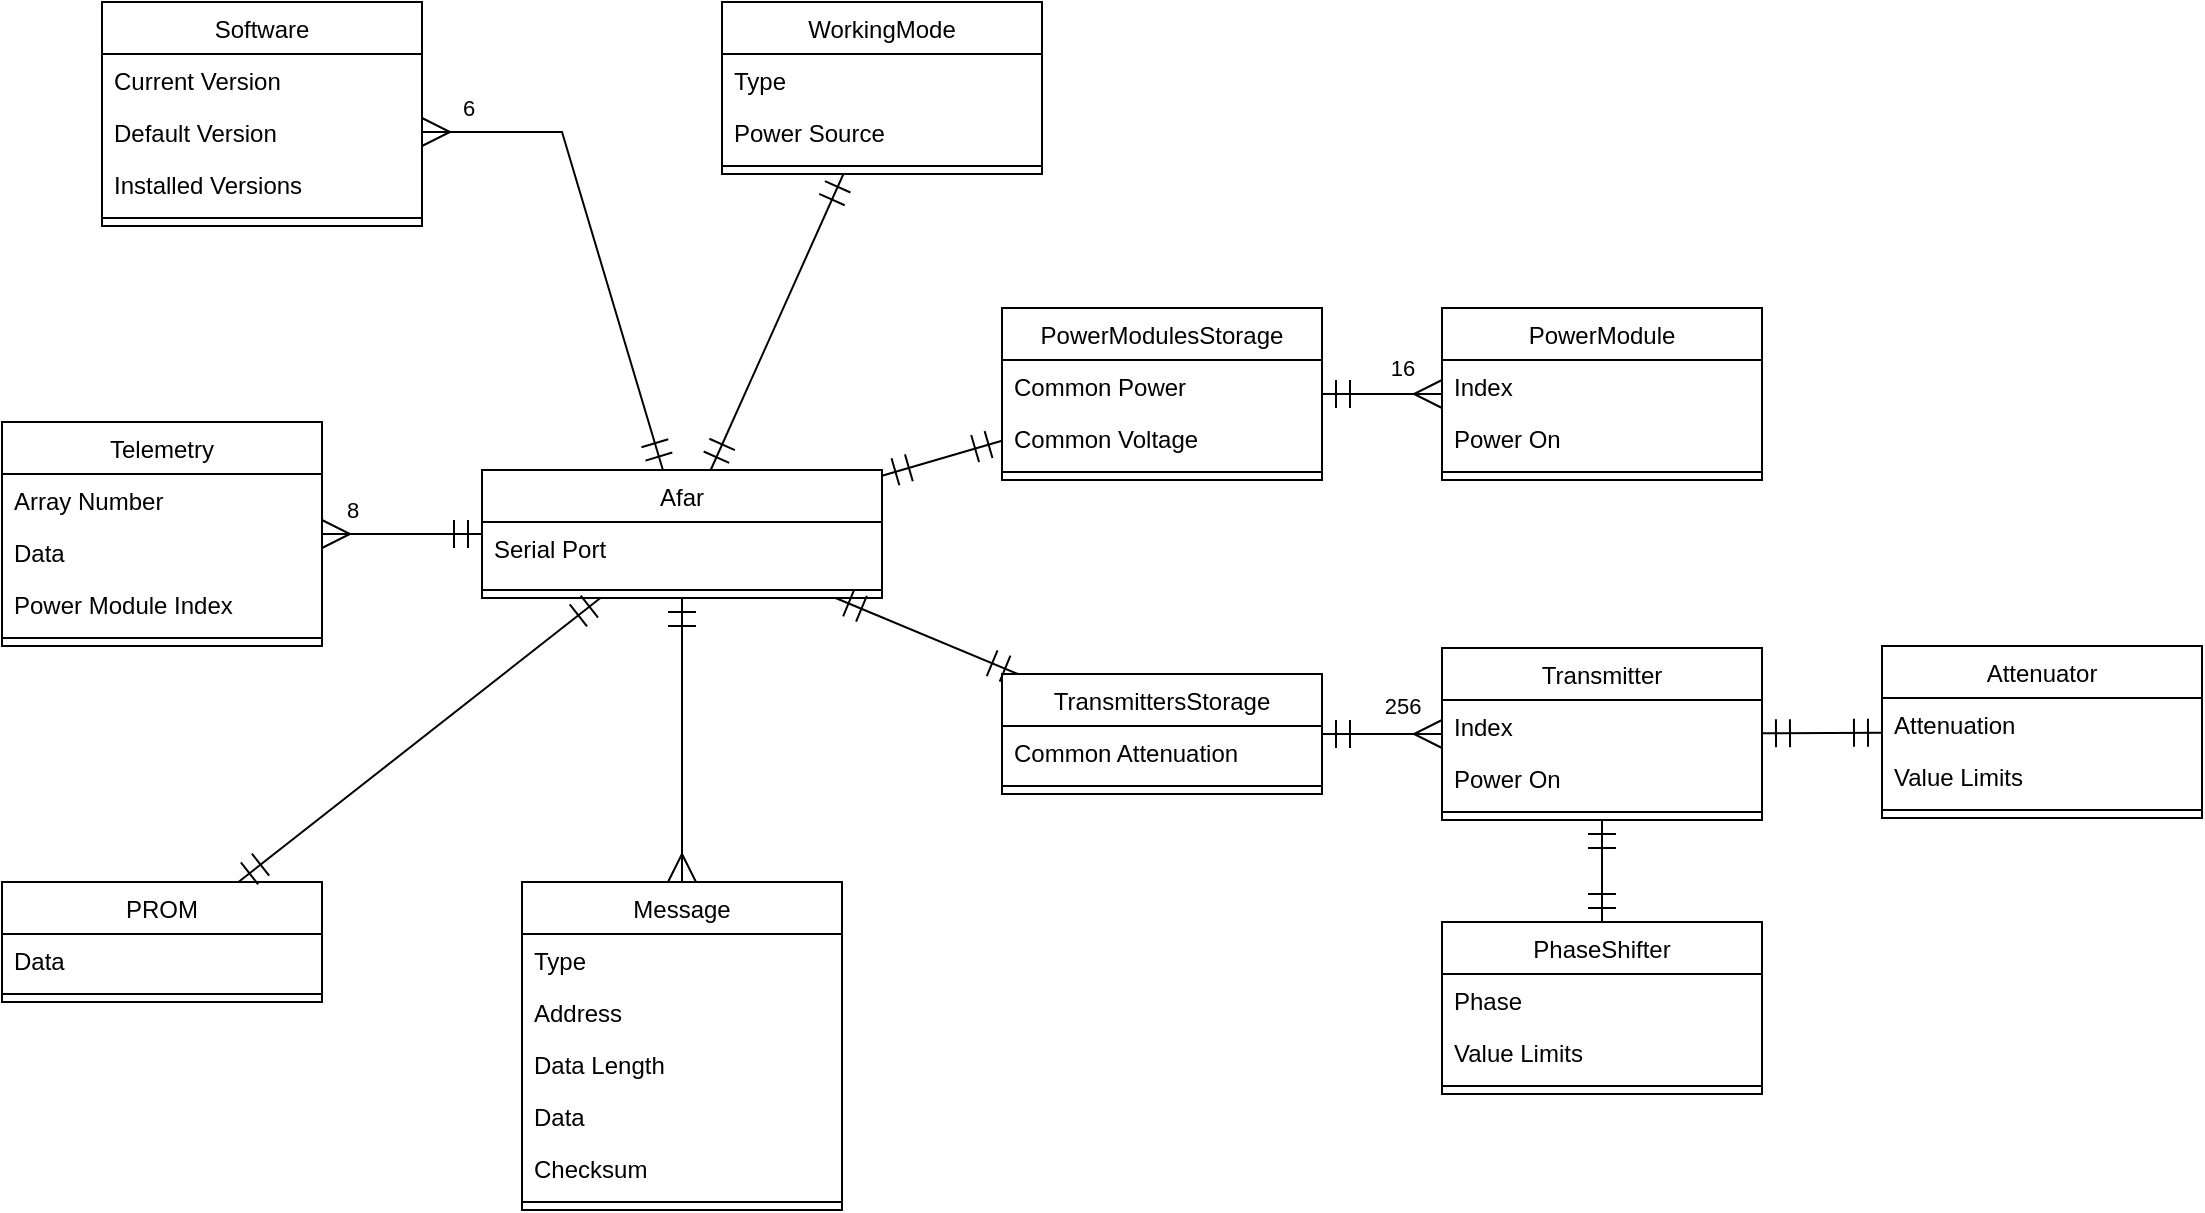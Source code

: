<mxfile version="24.4.0" type="device">
  <diagram id="C5RBs43oDa-KdzZeNtuy" name="Page-1">
    <mxGraphModel dx="1595" dy="737" grid="1" gridSize="10" guides="1" tooltips="1" connect="1" arrows="1" fold="1" page="0" pageScale="1" pageWidth="827" pageHeight="1169" math="0" shadow="0">
      <root>
        <mxCell id="WIyWlLk6GJQsqaUBKTNV-0" />
        <mxCell id="WIyWlLk6GJQsqaUBKTNV-1" parent="WIyWlLk6GJQsqaUBKTNV-0" />
        <mxCell id="HpMEYCmzfAj_voULLmLM-4" value="Afar" style="swimlane;fontStyle=0;align=center;verticalAlign=top;childLayout=stackLayout;horizontal=1;startSize=26;horizontalStack=0;resizeParent=1;resizeLast=0;collapsible=1;marginBottom=0;rounded=0;shadow=0;strokeWidth=1;movable=1;resizable=1;rotatable=1;deletable=1;editable=1;locked=0;connectable=1;" parent="WIyWlLk6GJQsqaUBKTNV-1" vertex="1">
          <mxGeometry x="-40" y="534" width="200" height="64" as="geometry">
            <mxRectangle x="130" y="380" width="160" height="26" as="alternateBounds" />
          </mxGeometry>
        </mxCell>
        <mxCell id="dSdd3sFdvl7J5sQn3evZ-37" value="Serial Port" style="text;align=left;verticalAlign=top;spacingLeft=4;spacingRight=4;overflow=hidden;rotatable=0;points=[[0,0.5],[1,0.5]];portConstraint=eastwest;" parent="HpMEYCmzfAj_voULLmLM-4" vertex="1">
          <mxGeometry y="26" width="200" height="30" as="geometry" />
        </mxCell>
        <mxCell id="HpMEYCmzfAj_voULLmLM-8" value="" style="line;html=1;strokeWidth=1;align=left;verticalAlign=middle;spacingTop=-1;spacingLeft=3;spacingRight=3;rotatable=0;labelPosition=right;points=[];portConstraint=eastwest;" parent="HpMEYCmzfAj_voULLmLM-4" vertex="1">
          <mxGeometry y="56" width="200" height="8" as="geometry" />
        </mxCell>
        <mxCell id="HpMEYCmzfAj_voULLmLM-11" value="PowerModule" style="swimlane;fontStyle=0;align=center;verticalAlign=top;childLayout=stackLayout;horizontal=1;startSize=26;horizontalStack=0;resizeParent=1;resizeLast=0;collapsible=1;marginBottom=0;rounded=0;shadow=0;strokeWidth=1;" parent="WIyWlLk6GJQsqaUBKTNV-1" vertex="1">
          <mxGeometry x="440" y="453" width="160" height="86" as="geometry">
            <mxRectangle x="130" y="380" width="160" height="26" as="alternateBounds" />
          </mxGeometry>
        </mxCell>
        <mxCell id="HpMEYCmzfAj_voULLmLM-12" value="Index" style="text;align=left;verticalAlign=top;spacingLeft=4;spacingRight=4;overflow=hidden;rotatable=0;points=[[0,0.5],[1,0.5]];portConstraint=eastwest;" parent="HpMEYCmzfAj_voULLmLM-11" vertex="1">
          <mxGeometry y="26" width="160" height="26" as="geometry" />
        </mxCell>
        <mxCell id="HpMEYCmzfAj_voULLmLM-66" value="Power On" style="text;align=left;verticalAlign=top;spacingLeft=4;spacingRight=4;overflow=hidden;rotatable=0;points=[[0,0.5],[1,0.5]];portConstraint=eastwest;" parent="HpMEYCmzfAj_voULLmLM-11" vertex="1">
          <mxGeometry y="52" width="160" height="26" as="geometry" />
        </mxCell>
        <mxCell id="HpMEYCmzfAj_voULLmLM-13" value="" style="line;html=1;strokeWidth=1;align=left;verticalAlign=middle;spacingTop=-1;spacingLeft=3;spacingRight=3;rotatable=0;labelPosition=right;points=[];portConstraint=eastwest;" parent="HpMEYCmzfAj_voULLmLM-11" vertex="1">
          <mxGeometry y="78" width="160" height="8" as="geometry" />
        </mxCell>
        <mxCell id="HpMEYCmzfAj_voULLmLM-16" style="rounded=0;orthogonalLoop=1;jettySize=auto;html=1;endArrow=ERmany;endFill=0;endSize=12;startArrow=ERmandOne;startFill=0;startSize=12;" parent="WIyWlLk6GJQsqaUBKTNV-1" source="dSdd3sFdvl7J5sQn3evZ-2" target="HpMEYCmzfAj_voULLmLM-11" edge="1">
          <mxGeometry relative="1" as="geometry" />
        </mxCell>
        <mxCell id="HpMEYCmzfAj_voULLmLM-17" value="16" style="edgeLabel;html=1;align=center;verticalAlign=middle;resizable=0;points=[];" parent="HpMEYCmzfAj_voULLmLM-16" vertex="1" connectable="0">
          <mxGeometry x="0.673" y="1" relative="1" as="geometry">
            <mxPoint x="-10" y="-12" as="offset" />
          </mxGeometry>
        </mxCell>
        <mxCell id="HpMEYCmzfAj_voULLmLM-58" style="rounded=0;orthogonalLoop=1;jettySize=auto;html=1;endArrow=ERmandOne;endFill=0;endSize=12;startArrow=ERmandOne;startFill=0;startSize=12;" parent="WIyWlLk6GJQsqaUBKTNV-1" source="HpMEYCmzfAj_voULLmLM-18" target="HpMEYCmzfAj_voULLmLM-53" edge="1">
          <mxGeometry relative="1" as="geometry" />
        </mxCell>
        <mxCell id="HpMEYCmzfAj_voULLmLM-63" style="rounded=0;orthogonalLoop=1;jettySize=auto;html=1;endArrow=ERmandOne;endFill=0;endSize=12;startSize=12;startArrow=ERmandOne;startFill=0;" parent="WIyWlLk6GJQsqaUBKTNV-1" source="HpMEYCmzfAj_voULLmLM-18" target="HpMEYCmzfAj_voULLmLM-59" edge="1">
          <mxGeometry relative="1" as="geometry" />
        </mxCell>
        <mxCell id="HpMEYCmzfAj_voULLmLM-18" value="Transmitter" style="swimlane;fontStyle=0;align=center;verticalAlign=top;childLayout=stackLayout;horizontal=1;startSize=26;horizontalStack=0;resizeParent=1;resizeLast=0;collapsible=1;marginBottom=0;rounded=0;shadow=0;strokeWidth=1;" parent="WIyWlLk6GJQsqaUBKTNV-1" vertex="1">
          <mxGeometry x="440" y="623" width="160" height="86" as="geometry">
            <mxRectangle x="130" y="380" width="160" height="26" as="alternateBounds" />
          </mxGeometry>
        </mxCell>
        <mxCell id="HpMEYCmzfAj_voULLmLM-19" value="Index" style="text;align=left;verticalAlign=top;spacingLeft=4;spacingRight=4;overflow=hidden;rotatable=0;points=[[0,0.5],[1,0.5]];portConstraint=eastwest;" parent="HpMEYCmzfAj_voULLmLM-18" vertex="1">
          <mxGeometry y="26" width="160" height="26" as="geometry" />
        </mxCell>
        <mxCell id="dSdd3sFdvl7J5sQn3evZ-1" value="Power On" style="text;align=left;verticalAlign=top;spacingLeft=4;spacingRight=4;overflow=hidden;rotatable=0;points=[[0,0.5],[1,0.5]];portConstraint=eastwest;" parent="HpMEYCmzfAj_voULLmLM-18" vertex="1">
          <mxGeometry y="52" width="160" height="26" as="geometry" />
        </mxCell>
        <mxCell id="HpMEYCmzfAj_voULLmLM-20" value="" style="line;html=1;strokeWidth=1;align=left;verticalAlign=middle;spacingTop=-1;spacingLeft=3;spacingRight=3;rotatable=0;labelPosition=right;points=[];portConstraint=eastwest;" parent="HpMEYCmzfAj_voULLmLM-18" vertex="1">
          <mxGeometry y="78" width="160" height="8" as="geometry" />
        </mxCell>
        <mxCell id="HpMEYCmzfAj_voULLmLM-53" value="PhaseShifter" style="swimlane;fontStyle=0;align=center;verticalAlign=top;childLayout=stackLayout;horizontal=1;startSize=26;horizontalStack=0;resizeParent=1;resizeLast=0;collapsible=1;marginBottom=0;rounded=0;shadow=0;strokeWidth=1;" parent="WIyWlLk6GJQsqaUBKTNV-1" vertex="1">
          <mxGeometry x="440" y="760" width="160" height="86" as="geometry">
            <mxRectangle x="130" y="380" width="160" height="26" as="alternateBounds" />
          </mxGeometry>
        </mxCell>
        <mxCell id="HpMEYCmzfAj_voULLmLM-54" value="Phase" style="text;align=left;verticalAlign=top;spacingLeft=4;spacingRight=4;overflow=hidden;rotatable=0;points=[[0,0.5],[1,0.5]];portConstraint=eastwest;" parent="HpMEYCmzfAj_voULLmLM-53" vertex="1">
          <mxGeometry y="26" width="160" height="26" as="geometry" />
        </mxCell>
        <mxCell id="HpMEYCmzfAj_voULLmLM-71" value="Value Limits" style="text;align=left;verticalAlign=top;spacingLeft=4;spacingRight=4;overflow=hidden;rotatable=0;points=[[0,0.5],[1,0.5]];portConstraint=eastwest;" parent="HpMEYCmzfAj_voULLmLM-53" vertex="1">
          <mxGeometry y="52" width="160" height="26" as="geometry" />
        </mxCell>
        <mxCell id="HpMEYCmzfAj_voULLmLM-55" value="" style="line;html=1;strokeWidth=1;align=left;verticalAlign=middle;spacingTop=-1;spacingLeft=3;spacingRight=3;rotatable=0;labelPosition=right;points=[];portConstraint=eastwest;" parent="HpMEYCmzfAj_voULLmLM-53" vertex="1">
          <mxGeometry y="78" width="160" height="8" as="geometry" />
        </mxCell>
        <mxCell id="HpMEYCmzfAj_voULLmLM-59" value="Attenuator" style="swimlane;fontStyle=0;align=center;verticalAlign=top;childLayout=stackLayout;horizontal=1;startSize=26;horizontalStack=0;resizeParent=1;resizeLast=0;collapsible=1;marginBottom=0;rounded=0;shadow=0;strokeWidth=1;" parent="WIyWlLk6GJQsqaUBKTNV-1" vertex="1">
          <mxGeometry x="660" y="622" width="160" height="86" as="geometry">
            <mxRectangle x="130" y="380" width="160" height="26" as="alternateBounds" />
          </mxGeometry>
        </mxCell>
        <mxCell id="HpMEYCmzfAj_voULLmLM-60" value="Attenuation" style="text;align=left;verticalAlign=top;spacingLeft=4;spacingRight=4;overflow=hidden;rotatable=0;points=[[0,0.5],[1,0.5]];portConstraint=eastwest;" parent="HpMEYCmzfAj_voULLmLM-59" vertex="1">
          <mxGeometry y="26" width="160" height="26" as="geometry" />
        </mxCell>
        <mxCell id="HpMEYCmzfAj_voULLmLM-70" value="Value Limits" style="text;align=left;verticalAlign=top;spacingLeft=4;spacingRight=4;overflow=hidden;rotatable=0;points=[[0,0.5],[1,0.5]];portConstraint=eastwest;" parent="HpMEYCmzfAj_voULLmLM-59" vertex="1">
          <mxGeometry y="52" width="160" height="26" as="geometry" />
        </mxCell>
        <mxCell id="HpMEYCmzfAj_voULLmLM-61" value="" style="line;html=1;strokeWidth=1;align=left;verticalAlign=middle;spacingTop=-1;spacingLeft=3;spacingRight=3;rotatable=0;labelPosition=right;points=[];portConstraint=eastwest;" parent="HpMEYCmzfAj_voULLmLM-59" vertex="1">
          <mxGeometry y="78" width="160" height="8" as="geometry" />
        </mxCell>
        <mxCell id="dSdd3sFdvl7J5sQn3evZ-2" value="PowerModulesStorage" style="swimlane;fontStyle=0;align=center;verticalAlign=top;childLayout=stackLayout;horizontal=1;startSize=26;horizontalStack=0;resizeParent=1;resizeLast=0;collapsible=1;marginBottom=0;rounded=0;shadow=0;strokeWidth=1;" parent="WIyWlLk6GJQsqaUBKTNV-1" vertex="1">
          <mxGeometry x="220" y="453" width="160" height="86" as="geometry">
            <mxRectangle x="130" y="380" width="160" height="26" as="alternateBounds" />
          </mxGeometry>
        </mxCell>
        <mxCell id="dSdd3sFdvl7J5sQn3evZ-3" value="Common Power" style="text;align=left;verticalAlign=top;spacingLeft=4;spacingRight=4;overflow=hidden;rotatable=0;points=[[0,0.5],[1,0.5]];portConstraint=eastwest;" parent="dSdd3sFdvl7J5sQn3evZ-2" vertex="1">
          <mxGeometry y="26" width="160" height="26" as="geometry" />
        </mxCell>
        <mxCell id="dSdd3sFdvl7J5sQn3evZ-7" value="Common Voltage" style="text;align=left;verticalAlign=top;spacingLeft=4;spacingRight=4;overflow=hidden;rotatable=0;points=[[0,0.5],[1,0.5]];portConstraint=eastwest;" parent="dSdd3sFdvl7J5sQn3evZ-2" vertex="1">
          <mxGeometry y="52" width="160" height="26" as="geometry" />
        </mxCell>
        <mxCell id="dSdd3sFdvl7J5sQn3evZ-5" value="" style="line;html=1;strokeWidth=1;align=left;verticalAlign=middle;spacingTop=-1;spacingLeft=3;spacingRight=3;rotatable=0;labelPosition=right;points=[];portConstraint=eastwest;" parent="dSdd3sFdvl7J5sQn3evZ-2" vertex="1">
          <mxGeometry y="78" width="160" height="8" as="geometry" />
        </mxCell>
        <mxCell id="dSdd3sFdvl7J5sQn3evZ-8" style="rounded=0;orthogonalLoop=1;jettySize=auto;html=1;endArrow=ERmandOne;endFill=0;endSize=12;startArrow=ERmandOne;startFill=0;startSize=12;" parent="WIyWlLk6GJQsqaUBKTNV-1" source="dSdd3sFdvl7J5sQn3evZ-2" target="HpMEYCmzfAj_voULLmLM-4" edge="1">
          <mxGeometry relative="1" as="geometry">
            <mxPoint x="240" y="493" as="sourcePoint" />
            <mxPoint x="240" y="420" as="targetPoint" />
          </mxGeometry>
        </mxCell>
        <mxCell id="dSdd3sFdvl7J5sQn3evZ-9" value="TransmittersStorage" style="swimlane;fontStyle=0;align=center;verticalAlign=top;childLayout=stackLayout;horizontal=1;startSize=26;horizontalStack=0;resizeParent=1;resizeLast=0;collapsible=1;marginBottom=0;rounded=0;shadow=0;strokeWidth=1;" parent="WIyWlLk6GJQsqaUBKTNV-1" vertex="1">
          <mxGeometry x="220" y="636" width="160" height="60" as="geometry">
            <mxRectangle x="130" y="380" width="160" height="26" as="alternateBounds" />
          </mxGeometry>
        </mxCell>
        <mxCell id="dSdd3sFdvl7J5sQn3evZ-10" value="Common Attenuation" style="text;align=left;verticalAlign=top;spacingLeft=4;spacingRight=4;overflow=hidden;rotatable=0;points=[[0,0.5],[1,0.5]];portConstraint=eastwest;" parent="dSdd3sFdvl7J5sQn3evZ-9" vertex="1">
          <mxGeometry y="26" width="160" height="26" as="geometry" />
        </mxCell>
        <mxCell id="dSdd3sFdvl7J5sQn3evZ-12" value="" style="line;html=1;strokeWidth=1;align=left;verticalAlign=middle;spacingTop=-1;spacingLeft=3;spacingRight=3;rotatable=0;labelPosition=right;points=[];portConstraint=eastwest;" parent="dSdd3sFdvl7J5sQn3evZ-9" vertex="1">
          <mxGeometry y="52" width="160" height="8" as="geometry" />
        </mxCell>
        <mxCell id="dSdd3sFdvl7J5sQn3evZ-14" style="rounded=0;orthogonalLoop=1;jettySize=auto;html=1;endArrow=ERmandOne;endFill=0;endSize=12;startArrow=ERmandOne;startFill=0;startSize=12;" parent="WIyWlLk6GJQsqaUBKTNV-1" source="dSdd3sFdvl7J5sQn3evZ-9" target="HpMEYCmzfAj_voULLmLM-4" edge="1">
          <mxGeometry relative="1" as="geometry">
            <mxPoint x="230" y="535" as="sourcePoint" />
            <mxPoint x="170" y="557" as="targetPoint" />
          </mxGeometry>
        </mxCell>
        <mxCell id="dSdd3sFdvl7J5sQn3evZ-15" style="rounded=0;orthogonalLoop=1;jettySize=auto;html=1;endArrow=ERmany;endFill=0;endSize=12;startArrow=ERmandOne;startFill=0;startSize=12;" parent="WIyWlLk6GJQsqaUBKTNV-1" source="dSdd3sFdvl7J5sQn3evZ-9" target="HpMEYCmzfAj_voULLmLM-18" edge="1">
          <mxGeometry relative="1" as="geometry">
            <mxPoint x="400" y="600" as="sourcePoint" />
            <mxPoint x="450" y="600" as="targetPoint" />
          </mxGeometry>
        </mxCell>
        <mxCell id="dSdd3sFdvl7J5sQn3evZ-16" value="256" style="edgeLabel;html=1;align=center;verticalAlign=middle;resizable=0;points=[];" parent="dSdd3sFdvl7J5sQn3evZ-15" vertex="1" connectable="0">
          <mxGeometry x="0.673" y="1" relative="1" as="geometry">
            <mxPoint x="-10" y="-13" as="offset" />
          </mxGeometry>
        </mxCell>
        <mxCell id="R95Aj2S3b3gLaWyYuMT6-0" value="WorkingMode" style="swimlane;fontStyle=0;align=center;verticalAlign=top;childLayout=stackLayout;horizontal=1;startSize=26;horizontalStack=0;resizeParent=1;resizeLast=0;collapsible=1;marginBottom=0;rounded=0;shadow=0;strokeWidth=1;" vertex="1" parent="WIyWlLk6GJQsqaUBKTNV-1">
          <mxGeometry x="80" y="300" width="160" height="86" as="geometry">
            <mxRectangle x="130" y="380" width="160" height="26" as="alternateBounds" />
          </mxGeometry>
        </mxCell>
        <mxCell id="R95Aj2S3b3gLaWyYuMT6-1" value="Type" style="text;align=left;verticalAlign=top;spacingLeft=4;spacingRight=4;overflow=hidden;rotatable=0;points=[[0,0.5],[1,0.5]];portConstraint=eastwest;" vertex="1" parent="R95Aj2S3b3gLaWyYuMT6-0">
          <mxGeometry y="26" width="160" height="26" as="geometry" />
        </mxCell>
        <mxCell id="R95Aj2S3b3gLaWyYuMT6-2" value="Power Source" style="text;align=left;verticalAlign=top;spacingLeft=4;spacingRight=4;overflow=hidden;rotatable=0;points=[[0,0.5],[1,0.5]];portConstraint=eastwest;" vertex="1" parent="R95Aj2S3b3gLaWyYuMT6-0">
          <mxGeometry y="52" width="160" height="26" as="geometry" />
        </mxCell>
        <mxCell id="R95Aj2S3b3gLaWyYuMT6-3" value="" style="line;html=1;strokeWidth=1;align=left;verticalAlign=middle;spacingTop=-1;spacingLeft=3;spacingRight=3;rotatable=0;labelPosition=right;points=[];portConstraint=eastwest;" vertex="1" parent="R95Aj2S3b3gLaWyYuMT6-0">
          <mxGeometry y="78" width="160" height="8" as="geometry" />
        </mxCell>
        <mxCell id="R95Aj2S3b3gLaWyYuMT6-5" style="rounded=0;orthogonalLoop=1;jettySize=auto;html=1;endArrow=ERmandOne;endFill=0;endSize=12;startArrow=ERmandOne;startFill=0;startSize=12;" edge="1" parent="WIyWlLk6GJQsqaUBKTNV-1" source="R95Aj2S3b3gLaWyYuMT6-0" target="HpMEYCmzfAj_voULLmLM-4">
          <mxGeometry relative="1" as="geometry">
            <mxPoint x="190" y="360" as="sourcePoint" />
            <mxPoint x="130" y="382" as="targetPoint" />
          </mxGeometry>
        </mxCell>
        <mxCell id="R95Aj2S3b3gLaWyYuMT6-6" value="Software" style="swimlane;fontStyle=0;align=center;verticalAlign=top;childLayout=stackLayout;horizontal=1;startSize=26;horizontalStack=0;resizeParent=1;resizeLast=0;collapsible=1;marginBottom=0;rounded=0;shadow=0;strokeWidth=1;" vertex="1" parent="WIyWlLk6GJQsqaUBKTNV-1">
          <mxGeometry x="-230" y="300" width="160" height="112" as="geometry">
            <mxRectangle x="130" y="380" width="160" height="26" as="alternateBounds" />
          </mxGeometry>
        </mxCell>
        <mxCell id="R95Aj2S3b3gLaWyYuMT6-7" value="Current Version" style="text;align=left;verticalAlign=top;spacingLeft=4;spacingRight=4;overflow=hidden;rotatable=0;points=[[0,0.5],[1,0.5]];portConstraint=eastwest;" vertex="1" parent="R95Aj2S3b3gLaWyYuMT6-6">
          <mxGeometry y="26" width="160" height="26" as="geometry" />
        </mxCell>
        <mxCell id="R95Aj2S3b3gLaWyYuMT6-8" value="Default Version" style="text;align=left;verticalAlign=top;spacingLeft=4;spacingRight=4;overflow=hidden;rotatable=0;points=[[0,0.5],[1,0.5]];portConstraint=eastwest;" vertex="1" parent="R95Aj2S3b3gLaWyYuMT6-6">
          <mxGeometry y="52" width="160" height="26" as="geometry" />
        </mxCell>
        <mxCell id="R95Aj2S3b3gLaWyYuMT6-11" value="Installed Versions" style="text;align=left;verticalAlign=top;spacingLeft=4;spacingRight=4;overflow=hidden;rotatable=0;points=[[0,0.5],[1,0.5]];portConstraint=eastwest;" vertex="1" parent="R95Aj2S3b3gLaWyYuMT6-6">
          <mxGeometry y="78" width="160" height="26" as="geometry" />
        </mxCell>
        <mxCell id="R95Aj2S3b3gLaWyYuMT6-9" value="" style="line;html=1;strokeWidth=1;align=left;verticalAlign=middle;spacingTop=-1;spacingLeft=3;spacingRight=3;rotatable=0;labelPosition=right;points=[];portConstraint=eastwest;" vertex="1" parent="R95Aj2S3b3gLaWyYuMT6-6">
          <mxGeometry y="104" width="160" height="8" as="geometry" />
        </mxCell>
        <mxCell id="R95Aj2S3b3gLaWyYuMT6-13" style="rounded=0;orthogonalLoop=1;jettySize=auto;html=1;endArrow=ERmany;endFill=0;endSize=12;startArrow=ERmandOne;startFill=0;startSize=12;entryX=1;entryY=0.5;entryDx=0;entryDy=0;" edge="1" parent="WIyWlLk6GJQsqaUBKTNV-1" source="HpMEYCmzfAj_voULLmLM-4" target="R95Aj2S3b3gLaWyYuMT6-8">
          <mxGeometry relative="1" as="geometry">
            <mxPoint y="530" as="sourcePoint" />
            <mxPoint x="-120" y="600" as="targetPoint" />
            <Array as="points">
              <mxPoint y="365" />
            </Array>
          </mxGeometry>
        </mxCell>
        <mxCell id="R95Aj2S3b3gLaWyYuMT6-14" value="6" style="edgeLabel;html=1;align=center;verticalAlign=middle;resizable=0;points=[];" vertex="1" connectable="0" parent="R95Aj2S3b3gLaWyYuMT6-13">
          <mxGeometry x="0.673" y="1" relative="1" as="geometry">
            <mxPoint x="-18" y="-13" as="offset" />
          </mxGeometry>
        </mxCell>
        <mxCell id="R95Aj2S3b3gLaWyYuMT6-15" value="Telemetry" style="swimlane;fontStyle=0;align=center;verticalAlign=top;childLayout=stackLayout;horizontal=1;startSize=26;horizontalStack=0;resizeParent=1;resizeLast=0;collapsible=1;marginBottom=0;rounded=0;shadow=0;strokeWidth=1;" vertex="1" parent="WIyWlLk6GJQsqaUBKTNV-1">
          <mxGeometry x="-280" y="510" width="160" height="112" as="geometry">
            <mxRectangle x="130" y="380" width="160" height="26" as="alternateBounds" />
          </mxGeometry>
        </mxCell>
        <mxCell id="R95Aj2S3b3gLaWyYuMT6-16" value="Array Number" style="text;align=left;verticalAlign=top;spacingLeft=4;spacingRight=4;overflow=hidden;rotatable=0;points=[[0,0.5],[1,0.5]];portConstraint=eastwest;" vertex="1" parent="R95Aj2S3b3gLaWyYuMT6-15">
          <mxGeometry y="26" width="160" height="26" as="geometry" />
        </mxCell>
        <mxCell id="R95Aj2S3b3gLaWyYuMT6-17" value="Data" style="text;align=left;verticalAlign=top;spacingLeft=4;spacingRight=4;overflow=hidden;rotatable=0;points=[[0,0.5],[1,0.5]];portConstraint=eastwest;" vertex="1" parent="R95Aj2S3b3gLaWyYuMT6-15">
          <mxGeometry y="52" width="160" height="26" as="geometry" />
        </mxCell>
        <mxCell id="R95Aj2S3b3gLaWyYuMT6-18" value="Power Module Index" style="text;align=left;verticalAlign=top;spacingLeft=4;spacingRight=4;overflow=hidden;rotatable=0;points=[[0,0.5],[1,0.5]];portConstraint=eastwest;" vertex="1" parent="R95Aj2S3b3gLaWyYuMT6-15">
          <mxGeometry y="78" width="160" height="26" as="geometry" />
        </mxCell>
        <mxCell id="R95Aj2S3b3gLaWyYuMT6-19" value="" style="line;html=1;strokeWidth=1;align=left;verticalAlign=middle;spacingTop=-1;spacingLeft=3;spacingRight=3;rotatable=0;labelPosition=right;points=[];portConstraint=eastwest;" vertex="1" parent="R95Aj2S3b3gLaWyYuMT6-15">
          <mxGeometry y="104" width="160" height="8" as="geometry" />
        </mxCell>
        <mxCell id="R95Aj2S3b3gLaWyYuMT6-22" style="rounded=0;orthogonalLoop=1;jettySize=auto;html=1;endArrow=ERmany;endFill=0;endSize=12;startArrow=ERmandOne;startFill=0;startSize=12;" edge="1" parent="WIyWlLk6GJQsqaUBKTNV-1" source="HpMEYCmzfAj_voULLmLM-4" target="R95Aj2S3b3gLaWyYuMT6-15">
          <mxGeometry relative="1" as="geometry">
            <mxPoint x="-50" y="552" as="sourcePoint" />
            <mxPoint x="-130" y="501" as="targetPoint" />
          </mxGeometry>
        </mxCell>
        <mxCell id="R95Aj2S3b3gLaWyYuMT6-23" value="8" style="edgeLabel;html=1;align=center;verticalAlign=middle;resizable=0;points=[];" vertex="1" connectable="0" parent="R95Aj2S3b3gLaWyYuMT6-22">
          <mxGeometry x="0.673" y="1" relative="1" as="geometry">
            <mxPoint x="2" y="-13" as="offset" />
          </mxGeometry>
        </mxCell>
        <mxCell id="R95Aj2S3b3gLaWyYuMT6-24" value="Message" style="swimlane;fontStyle=0;align=center;verticalAlign=top;childLayout=stackLayout;horizontal=1;startSize=26;horizontalStack=0;resizeParent=1;resizeLast=0;collapsible=1;marginBottom=0;rounded=0;shadow=0;strokeWidth=1;" vertex="1" parent="WIyWlLk6GJQsqaUBKTNV-1">
          <mxGeometry x="-20" y="740" width="160" height="164" as="geometry">
            <mxRectangle x="130" y="380" width="160" height="26" as="alternateBounds" />
          </mxGeometry>
        </mxCell>
        <mxCell id="R95Aj2S3b3gLaWyYuMT6-25" value="Type" style="text;align=left;verticalAlign=top;spacingLeft=4;spacingRight=4;overflow=hidden;rotatable=0;points=[[0,0.5],[1,0.5]];portConstraint=eastwest;" vertex="1" parent="R95Aj2S3b3gLaWyYuMT6-24">
          <mxGeometry y="26" width="160" height="26" as="geometry" />
        </mxCell>
        <mxCell id="R95Aj2S3b3gLaWyYuMT6-26" value="Address" style="text;align=left;verticalAlign=top;spacingLeft=4;spacingRight=4;overflow=hidden;rotatable=0;points=[[0,0.5],[1,0.5]];portConstraint=eastwest;" vertex="1" parent="R95Aj2S3b3gLaWyYuMT6-24">
          <mxGeometry y="52" width="160" height="26" as="geometry" />
        </mxCell>
        <mxCell id="R95Aj2S3b3gLaWyYuMT6-30" value="Data Length" style="text;align=left;verticalAlign=top;spacingLeft=4;spacingRight=4;overflow=hidden;rotatable=0;points=[[0,0.5],[1,0.5]];portConstraint=eastwest;" vertex="1" parent="R95Aj2S3b3gLaWyYuMT6-24">
          <mxGeometry y="78" width="160" height="26" as="geometry" />
        </mxCell>
        <mxCell id="R95Aj2S3b3gLaWyYuMT6-27" value="Data" style="text;align=left;verticalAlign=top;spacingLeft=4;spacingRight=4;overflow=hidden;rotatable=0;points=[[0,0.5],[1,0.5]];portConstraint=eastwest;" vertex="1" parent="R95Aj2S3b3gLaWyYuMT6-24">
          <mxGeometry y="104" width="160" height="26" as="geometry" />
        </mxCell>
        <mxCell id="R95Aj2S3b3gLaWyYuMT6-31" value="Checksum" style="text;align=left;verticalAlign=top;spacingLeft=4;spacingRight=4;overflow=hidden;rotatable=0;points=[[0,0.5],[1,0.5]];portConstraint=eastwest;" vertex="1" parent="R95Aj2S3b3gLaWyYuMT6-24">
          <mxGeometry y="130" width="160" height="26" as="geometry" />
        </mxCell>
        <mxCell id="R95Aj2S3b3gLaWyYuMT6-28" value="" style="line;html=1;strokeWidth=1;align=left;verticalAlign=middle;spacingTop=-1;spacingLeft=3;spacingRight=3;rotatable=0;labelPosition=right;points=[];portConstraint=eastwest;" vertex="1" parent="R95Aj2S3b3gLaWyYuMT6-24">
          <mxGeometry y="156" width="160" height="8" as="geometry" />
        </mxCell>
        <mxCell id="R95Aj2S3b3gLaWyYuMT6-32" style="rounded=0;orthogonalLoop=1;jettySize=auto;html=1;endArrow=ERmany;endFill=0;endSize=12;startArrow=ERmandOne;startFill=0;startSize=12;" edge="1" parent="WIyWlLk6GJQsqaUBKTNV-1" source="HpMEYCmzfAj_voULLmLM-4" target="R95Aj2S3b3gLaWyYuMT6-24">
          <mxGeometry relative="1" as="geometry">
            <mxPoint x="-30" y="587" as="sourcePoint" />
            <mxPoint x="-110" y="593" as="targetPoint" />
          </mxGeometry>
        </mxCell>
        <mxCell id="R95Aj2S3b3gLaWyYuMT6-34" value="PROM" style="swimlane;fontStyle=0;align=center;verticalAlign=top;childLayout=stackLayout;horizontal=1;startSize=26;horizontalStack=0;resizeParent=1;resizeLast=0;collapsible=1;marginBottom=0;rounded=0;shadow=0;strokeWidth=1;" vertex="1" parent="WIyWlLk6GJQsqaUBKTNV-1">
          <mxGeometry x="-280" y="740" width="160" height="60" as="geometry">
            <mxRectangle x="130" y="380" width="160" height="26" as="alternateBounds" />
          </mxGeometry>
        </mxCell>
        <mxCell id="R95Aj2S3b3gLaWyYuMT6-35" value="Data" style="text;align=left;verticalAlign=top;spacingLeft=4;spacingRight=4;overflow=hidden;rotatable=0;points=[[0,0.5],[1,0.5]];portConstraint=eastwest;" vertex="1" parent="R95Aj2S3b3gLaWyYuMT6-34">
          <mxGeometry y="26" width="160" height="26" as="geometry" />
        </mxCell>
        <mxCell id="R95Aj2S3b3gLaWyYuMT6-38" value="" style="line;html=1;strokeWidth=1;align=left;verticalAlign=middle;spacingTop=-1;spacingLeft=3;spacingRight=3;rotatable=0;labelPosition=right;points=[];portConstraint=eastwest;" vertex="1" parent="R95Aj2S3b3gLaWyYuMT6-34">
          <mxGeometry y="52" width="160" height="8" as="geometry" />
        </mxCell>
        <mxCell id="R95Aj2S3b3gLaWyYuMT6-41" style="rounded=0;orthogonalLoop=1;jettySize=auto;html=1;endArrow=ERmandOne;endFill=0;endSize=12;startArrow=ERmandOne;startFill=0;startSize=12;" edge="1" parent="WIyWlLk6GJQsqaUBKTNV-1" source="HpMEYCmzfAj_voULLmLM-4" target="R95Aj2S3b3gLaWyYuMT6-34">
          <mxGeometry relative="1" as="geometry">
            <mxPoint y="600" as="sourcePoint" />
            <mxPoint x="70" y="472" as="targetPoint" />
            <Array as="points" />
          </mxGeometry>
        </mxCell>
      </root>
    </mxGraphModel>
  </diagram>
</mxfile>
